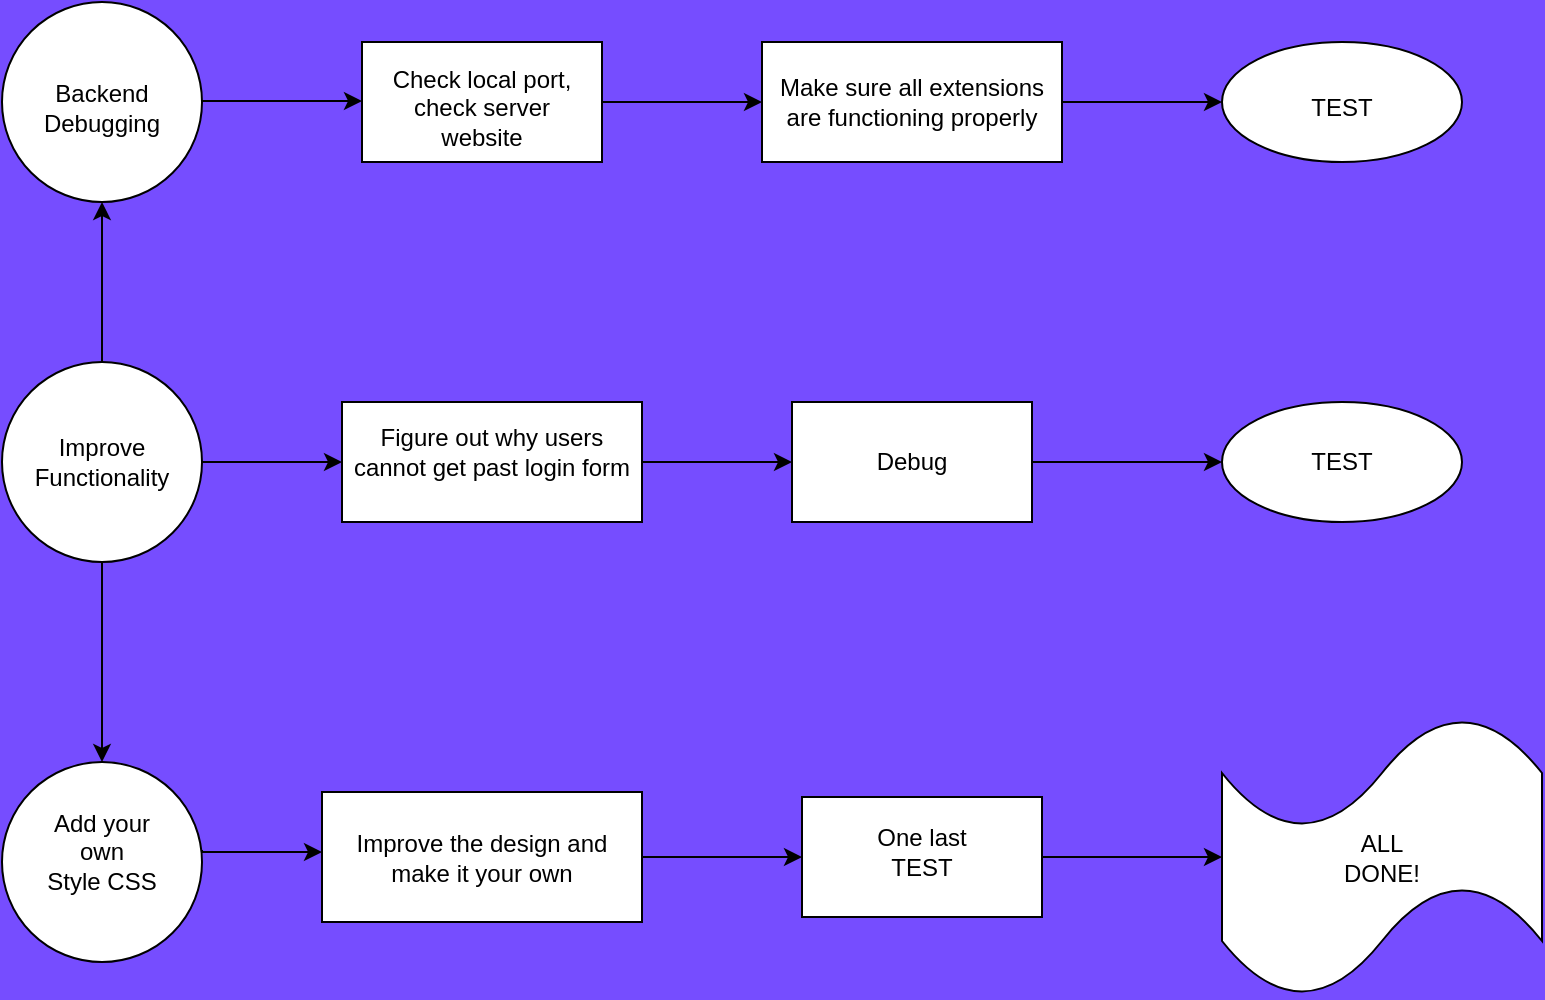 <mxfile version="17.4.0" type="github"><diagram id="o3soqJVMKXBvan4ftMT-" name="Page-1"><mxGraphModel dx="830" dy="816" grid="0" gridSize="10" guides="1" tooltips="1" connect="1" arrows="1" fold="1" page="0" pageScale="1" pageWidth="850" pageHeight="1100" background="#764DFF" math="0" shadow="0"><root><mxCell id="0"/><mxCell id="1" parent="0"/><mxCell id="yubTHQTNUz86ZGVrFd-d-2" value="Backend Debug" style="text;html=1;strokeColor=none;fillColor=none;align=center;verticalAlign=middle;whiteSpace=wrap;rounded=0;" vertex="1" parent="1"><mxGeometry x="170" y="125" width="60" height="30" as="geometry"/></mxCell><mxCell id="yubTHQTNUz86ZGVrFd-d-3" value="" style="endArrow=classic;html=1;rounded=0;" edge="1" parent="1"><mxGeometry width="50" height="50" relative="1" as="geometry"><mxPoint x="260" y="139.5" as="sourcePoint"/><mxPoint x="340" y="139.5" as="targetPoint"/><Array as="points"/></mxGeometry></mxCell><mxCell id="yubTHQTNUz86ZGVrFd-d-6" value="" style="edgeStyle=orthogonalEdgeStyle;rounded=0;orthogonalLoop=1;jettySize=auto;html=1;" edge="1" parent="1" source="yubTHQTNUz86ZGVrFd-d-4" target="yubTHQTNUz86ZGVrFd-d-5"><mxGeometry relative="1" as="geometry"/></mxCell><mxCell id="yubTHQTNUz86ZGVrFd-d-4" value="" style="rounded=0;whiteSpace=wrap;html=1;" vertex="1" parent="1"><mxGeometry x="340" y="110" width="120" height="60" as="geometry"/></mxCell><mxCell id="yubTHQTNUz86ZGVrFd-d-26" value="" style="edgeStyle=orthogonalEdgeStyle;rounded=0;orthogonalLoop=1;jettySize=auto;html=1;" edge="1" parent="1" source="yubTHQTNUz86ZGVrFd-d-5"><mxGeometry relative="1" as="geometry"><mxPoint x="770" y="140" as="targetPoint"/></mxGeometry></mxCell><mxCell id="yubTHQTNUz86ZGVrFd-d-5" value="" style="rounded=0;whiteSpace=wrap;html=1;" vertex="1" parent="1"><mxGeometry x="540" y="110" width="150" height="60" as="geometry"/></mxCell><mxCell id="yubTHQTNUz86ZGVrFd-d-7" value="Check local port, check server website" style="text;html=1;strokeColor=none;fillColor=none;align=center;verticalAlign=middle;whiteSpace=wrap;rounded=0;" vertex="1" parent="1"><mxGeometry x="350" y="125" width="100" height="35" as="geometry"/></mxCell><mxCell id="yubTHQTNUz86ZGVrFd-d-8" value="" style="ellipse;whiteSpace=wrap;html=1;aspect=fixed;" vertex="1" parent="1"><mxGeometry x="160" y="90" width="100" height="100" as="geometry"/></mxCell><mxCell id="yubTHQTNUz86ZGVrFd-d-9" value="Backend Debugging" style="text;html=1;strokeColor=none;fillColor=none;align=center;verticalAlign=middle;whiteSpace=wrap;rounded=0;" vertex="1" parent="1"><mxGeometry x="180" y="110" width="60" height="65" as="geometry"/></mxCell><mxCell id="yubTHQTNUz86ZGVrFd-d-12" value="" style="edgeStyle=orthogonalEdgeStyle;rounded=0;orthogonalLoop=1;jettySize=auto;html=1;" edge="1" parent="1" source="yubTHQTNUz86ZGVrFd-d-10" target="yubTHQTNUz86ZGVrFd-d-11"><mxGeometry relative="1" as="geometry"/></mxCell><mxCell id="yubTHQTNUz86ZGVrFd-d-13" value="" style="edgeStyle=orthogonalEdgeStyle;rounded=0;orthogonalLoop=1;jettySize=auto;html=1;entryX=0.5;entryY=1;entryDx=0;entryDy=0;" edge="1" parent="1" source="yubTHQTNUz86ZGVrFd-d-10" target="yubTHQTNUz86ZGVrFd-d-8"><mxGeometry relative="1" as="geometry"><mxPoint x="210" y="200" as="targetPoint"/></mxGeometry></mxCell><mxCell id="yubTHQTNUz86ZGVrFd-d-21" value="" style="edgeStyle=orthogonalEdgeStyle;rounded=0;orthogonalLoop=1;jettySize=auto;html=1;" edge="1" parent="1" source="yubTHQTNUz86ZGVrFd-d-10" target="yubTHQTNUz86ZGVrFd-d-18"><mxGeometry relative="1" as="geometry"/></mxCell><mxCell id="yubTHQTNUz86ZGVrFd-d-10" value="" style="ellipse;whiteSpace=wrap;html=1;aspect=fixed;" vertex="1" parent="1"><mxGeometry x="160" y="270" width="100" height="100" as="geometry"/></mxCell><mxCell id="yubTHQTNUz86ZGVrFd-d-11" value="" style="ellipse;whiteSpace=wrap;html=1;aspect=fixed;" vertex="1" parent="1"><mxGeometry x="160" y="470" width="100" height="100" as="geometry"/></mxCell><mxCell id="yubTHQTNUz86ZGVrFd-d-14" value="Improve Functionality" style="text;html=1;strokeColor=none;fillColor=none;align=center;verticalAlign=middle;whiteSpace=wrap;rounded=0;" vertex="1" parent="1"><mxGeometry x="180" y="305" width="60" height="30" as="geometry"/></mxCell><mxCell id="yubTHQTNUz86ZGVrFd-d-36" value="" style="edgeStyle=orthogonalEdgeStyle;rounded=0;orthogonalLoop=1;jettySize=auto;html=1;exitX=1;exitY=0.44;exitDx=0;exitDy=0;exitPerimeter=0;" edge="1" parent="1" source="yubTHQTNUz86ZGVrFd-d-11" target="yubTHQTNUz86ZGVrFd-d-35"><mxGeometry relative="1" as="geometry"><mxPoint x="280" y="515" as="sourcePoint"/><Array as="points"><mxPoint x="260" y="515"/></Array></mxGeometry></mxCell><mxCell id="yubTHQTNUz86ZGVrFd-d-15" value="Add your own &lt;br&gt;Style CSS" style="text;html=1;strokeColor=none;fillColor=none;align=center;verticalAlign=middle;whiteSpace=wrap;rounded=0;" vertex="1" parent="1"><mxGeometry x="180" y="500" width="60" height="30" as="geometry"/></mxCell><mxCell id="yubTHQTNUz86ZGVrFd-d-17" value="Make sure all extensions are functioning properly" style="text;html=1;strokeColor=none;fillColor=none;align=center;verticalAlign=middle;whiteSpace=wrap;rounded=0;" vertex="1" parent="1"><mxGeometry x="540" y="121.25" width="150" height="37.5" as="geometry"/></mxCell><mxCell id="yubTHQTNUz86ZGVrFd-d-22" value="" style="edgeStyle=orthogonalEdgeStyle;rounded=0;orthogonalLoop=1;jettySize=auto;html=1;" edge="1" parent="1" source="yubTHQTNUz86ZGVrFd-d-18" target="yubTHQTNUz86ZGVrFd-d-19"><mxGeometry relative="1" as="geometry"/></mxCell><mxCell id="yubTHQTNUz86ZGVrFd-d-18" value="" style="rounded=0;whiteSpace=wrap;html=1;" vertex="1" parent="1"><mxGeometry x="330" y="290" width="150" height="60" as="geometry"/></mxCell><mxCell id="yubTHQTNUz86ZGVrFd-d-29" value="" style="edgeStyle=orthogonalEdgeStyle;rounded=0;orthogonalLoop=1;jettySize=auto;html=1;" edge="1" parent="1" source="yubTHQTNUz86ZGVrFd-d-19" target="yubTHQTNUz86ZGVrFd-d-28"><mxGeometry relative="1" as="geometry"/></mxCell><mxCell id="yubTHQTNUz86ZGVrFd-d-19" value="" style="rounded=0;whiteSpace=wrap;html=1;" vertex="1" parent="1"><mxGeometry x="555" y="290" width="120" height="60" as="geometry"/></mxCell><mxCell id="yubTHQTNUz86ZGVrFd-d-23" value="Figure out why users cannot get past login form" style="text;html=1;strokeColor=none;fillColor=none;align=center;verticalAlign=middle;whiteSpace=wrap;rounded=0;" vertex="1" parent="1"><mxGeometry x="330" y="300" width="150" height="30" as="geometry"/></mxCell><mxCell id="yubTHQTNUz86ZGVrFd-d-24" value="Debug" style="text;html=1;strokeColor=none;fillColor=none;align=center;verticalAlign=middle;whiteSpace=wrap;rounded=0;" vertex="1" parent="1"><mxGeometry x="585" y="305" width="60" height="30" as="geometry"/></mxCell><mxCell id="yubTHQTNUz86ZGVrFd-d-28" value="" style="ellipse;whiteSpace=wrap;html=1;rounded=0;" vertex="1" parent="1"><mxGeometry x="770" y="290" width="120" height="60" as="geometry"/></mxCell><mxCell id="yubTHQTNUz86ZGVrFd-d-30" value="TEST" style="text;html=1;strokeColor=none;fillColor=none;align=center;verticalAlign=middle;whiteSpace=wrap;rounded=0;" vertex="1" parent="1"><mxGeometry x="800" y="305" width="60" height="30" as="geometry"/></mxCell><mxCell id="yubTHQTNUz86ZGVrFd-d-32" value="" style="ellipse;whiteSpace=wrap;html=1;" vertex="1" parent="1"><mxGeometry x="770" y="110" width="120" height="60" as="geometry"/></mxCell><mxCell id="yubTHQTNUz86ZGVrFd-d-34" value="TEST" style="text;html=1;strokeColor=none;fillColor=none;align=center;verticalAlign=middle;whiteSpace=wrap;rounded=0;" vertex="1" parent="1"><mxGeometry x="800" y="127.5" width="60" height="30" as="geometry"/></mxCell><mxCell id="yubTHQTNUz86ZGVrFd-d-40" value="" style="edgeStyle=orthogonalEdgeStyle;rounded=0;orthogonalLoop=1;jettySize=auto;html=1;" edge="1" parent="1" source="yubTHQTNUz86ZGVrFd-d-35" target="yubTHQTNUz86ZGVrFd-d-39"><mxGeometry relative="1" as="geometry"/></mxCell><mxCell id="yubTHQTNUz86ZGVrFd-d-35" value="Improve the design and make it your own" style="whiteSpace=wrap;html=1;" vertex="1" parent="1"><mxGeometry x="320" y="485" width="160" height="65" as="geometry"/></mxCell><mxCell id="yubTHQTNUz86ZGVrFd-d-42" value="" style="edgeStyle=orthogonalEdgeStyle;rounded=0;orthogonalLoop=1;jettySize=auto;html=1;" edge="1" parent="1" source="yubTHQTNUz86ZGVrFd-d-39" target="yubTHQTNUz86ZGVrFd-d-41"><mxGeometry relative="1" as="geometry"/></mxCell><mxCell id="yubTHQTNUz86ZGVrFd-d-39" value="" style="whiteSpace=wrap;html=1;" vertex="1" parent="1"><mxGeometry x="560" y="487.5" width="120" height="60" as="geometry"/></mxCell><mxCell id="yubTHQTNUz86ZGVrFd-d-41" value="" style="shape=tape;whiteSpace=wrap;html=1;" vertex="1" parent="1"><mxGeometry x="770" y="447.5" width="160" height="140" as="geometry"/></mxCell><mxCell id="yubTHQTNUz86ZGVrFd-d-45" value="One last TEST" style="text;html=1;strokeColor=none;fillColor=none;align=center;verticalAlign=middle;whiteSpace=wrap;rounded=0;labelBackgroundColor=#FFFFFF;fontColor=#000000;" vertex="1" parent="1"><mxGeometry x="590" y="500" width="60" height="30" as="geometry"/></mxCell><mxCell id="yubTHQTNUz86ZGVrFd-d-46" value="ALL DONE!" style="text;html=1;strokeColor=none;fillColor=none;align=center;verticalAlign=middle;whiteSpace=wrap;rounded=0;labelBackgroundColor=#FFFFFF;fontColor=#000000;rotation=0;" vertex="1" parent="1"><mxGeometry x="820" y="502.5" width="60" height="30" as="geometry"/></mxCell></root></mxGraphModel></diagram></mxfile>